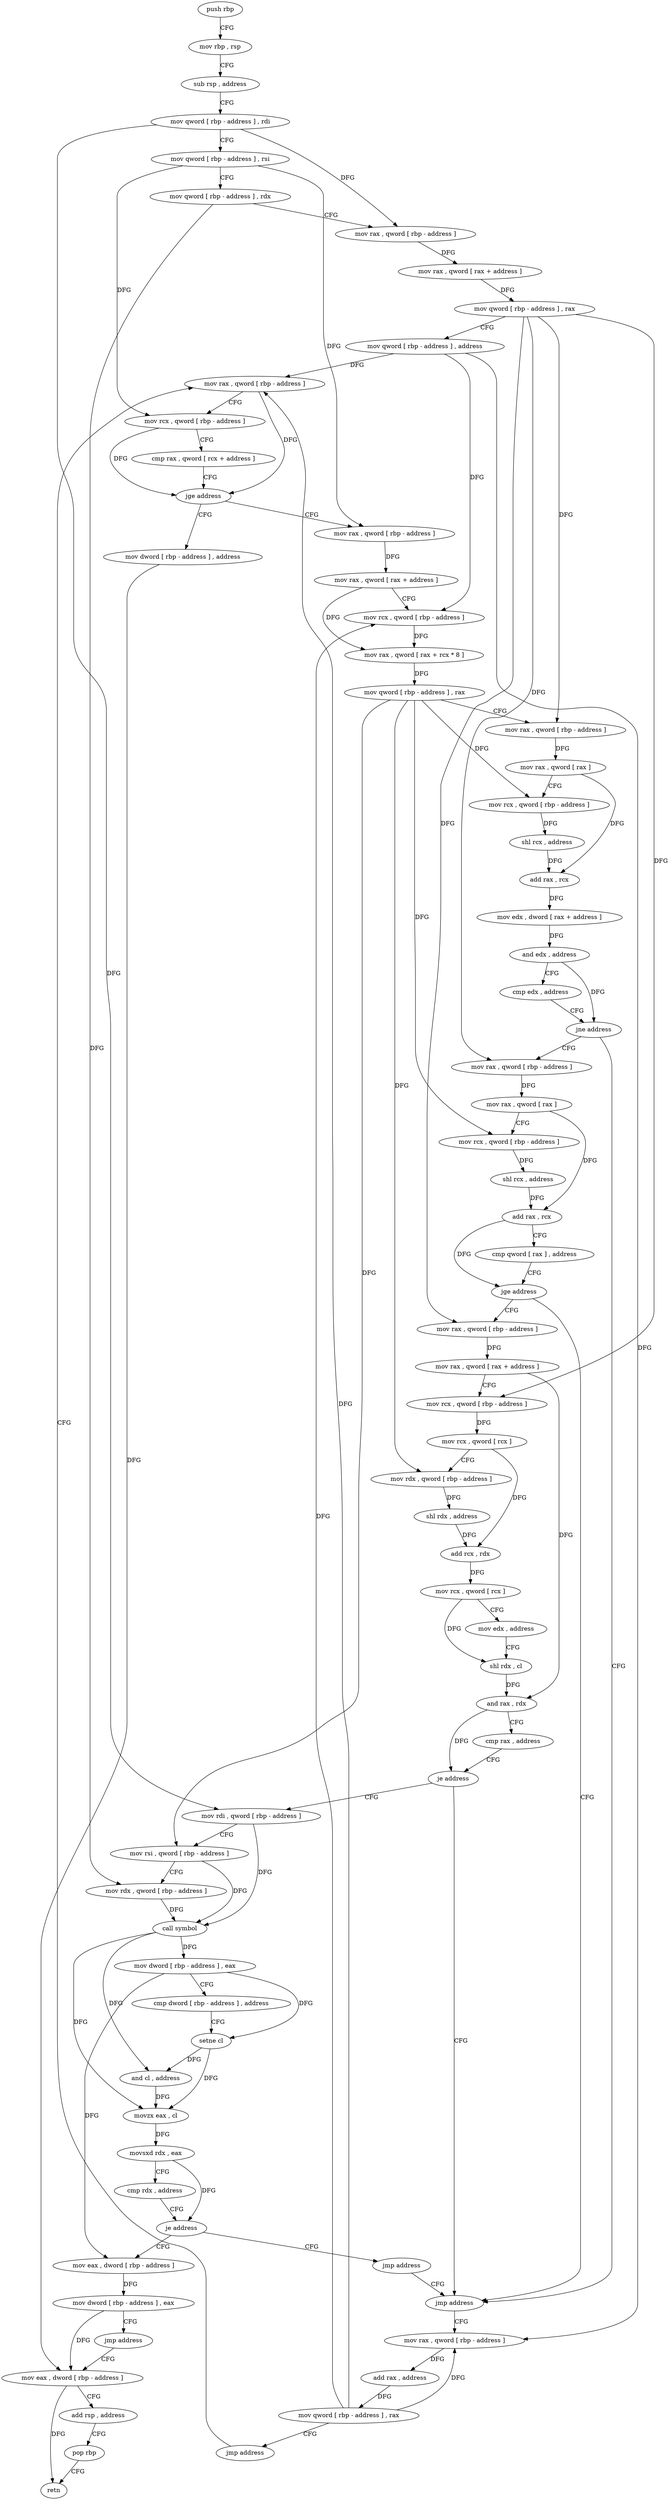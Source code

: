 digraph "func" {
"4290368" [label = "push rbp" ]
"4290369" [label = "mov rbp , rsp" ]
"4290372" [label = "sub rsp , address" ]
"4290376" [label = "mov qword [ rbp - address ] , rdi" ]
"4290380" [label = "mov qword [ rbp - address ] , rsi" ]
"4290384" [label = "mov qword [ rbp - address ] , rdx" ]
"4290388" [label = "mov rax , qword [ rbp - address ]" ]
"4290392" [label = "mov rax , qword [ rax + address ]" ]
"4290399" [label = "mov qword [ rbp - address ] , rax" ]
"4290403" [label = "mov qword [ rbp - address ] , address" ]
"4290411" [label = "mov rax , qword [ rbp - address ]" ]
"4290652" [label = "mov dword [ rbp - address ] , address" ]
"4290659" [label = "mov eax , dword [ rbp - address ]" ]
"4290429" [label = "mov rax , qword [ rbp - address ]" ]
"4290433" [label = "mov rax , qword [ rax + address ]" ]
"4290437" [label = "mov rcx , qword [ rbp - address ]" ]
"4290441" [label = "mov rax , qword [ rax + rcx * 8 ]" ]
"4290445" [label = "mov qword [ rbp - address ] , rax" ]
"4290449" [label = "mov rax , qword [ rbp - address ]" ]
"4290453" [label = "mov rax , qword [ rax ]" ]
"4290456" [label = "mov rcx , qword [ rbp - address ]" ]
"4290460" [label = "shl rcx , address" ]
"4290464" [label = "add rax , rcx" ]
"4290467" [label = "mov edx , dword [ rax + address ]" ]
"4290470" [label = "and edx , address" ]
"4290476" [label = "cmp edx , address" ]
"4290479" [label = "jne address" ]
"4290628" [label = "jmp address" ]
"4290485" [label = "mov rax , qword [ rbp - address ]" ]
"4290633" [label = "mov rax , qword [ rbp - address ]" ]
"4290489" [label = "mov rax , qword [ rax ]" ]
"4290492" [label = "mov rcx , qword [ rbp - address ]" ]
"4290496" [label = "shl rcx , address" ]
"4290500" [label = "add rax , rcx" ]
"4290503" [label = "cmp qword [ rax ] , address" ]
"4290507" [label = "jge address" ]
"4290513" [label = "mov rax , qword [ rbp - address ]" ]
"4290637" [label = "add rax , address" ]
"4290643" [label = "mov qword [ rbp - address ] , rax" ]
"4290647" [label = "jmp address" ]
"4290517" [label = "mov rax , qword [ rax + address ]" ]
"4290524" [label = "mov rcx , qword [ rbp - address ]" ]
"4290528" [label = "mov rcx , qword [ rcx ]" ]
"4290531" [label = "mov rdx , qword [ rbp - address ]" ]
"4290535" [label = "shl rdx , address" ]
"4290539" [label = "add rcx , rdx" ]
"4290542" [label = "mov rcx , qword [ rcx ]" ]
"4290545" [label = "mov edx , address" ]
"4290550" [label = "shl rdx , cl" ]
"4290553" [label = "and rax , rdx" ]
"4290556" [label = "cmp rax , address" ]
"4290560" [label = "je address" ]
"4290566" [label = "mov rdi , qword [ rbp - address ]" ]
"4290415" [label = "mov rcx , qword [ rbp - address ]" ]
"4290419" [label = "cmp rax , qword [ rcx + address ]" ]
"4290423" [label = "jge address" ]
"4290570" [label = "mov rsi , qword [ rbp - address ]" ]
"4290574" [label = "mov rdx , qword [ rbp - address ]" ]
"4290578" [label = "call symbol" ]
"4290583" [label = "mov dword [ rbp - address ] , eax" ]
"4290586" [label = "cmp dword [ rbp - address ] , address" ]
"4290590" [label = "setne cl" ]
"4290593" [label = "and cl , address" ]
"4290596" [label = "movzx eax , cl" ]
"4290599" [label = "movsxd rdx , eax" ]
"4290602" [label = "cmp rdx , address" ]
"4290606" [label = "je address" ]
"4290623" [label = "jmp address" ]
"4290612" [label = "mov eax , dword [ rbp - address ]" ]
"4290615" [label = "mov dword [ rbp - address ] , eax" ]
"4290618" [label = "jmp address" ]
"4290662" [label = "add rsp , address" ]
"4290666" [label = "pop rbp" ]
"4290667" [label = "retn" ]
"4290368" -> "4290369" [ label = "CFG" ]
"4290369" -> "4290372" [ label = "CFG" ]
"4290372" -> "4290376" [ label = "CFG" ]
"4290376" -> "4290380" [ label = "CFG" ]
"4290376" -> "4290388" [ label = "DFG" ]
"4290376" -> "4290566" [ label = "DFG" ]
"4290380" -> "4290384" [ label = "CFG" ]
"4290380" -> "4290415" [ label = "DFG" ]
"4290380" -> "4290429" [ label = "DFG" ]
"4290384" -> "4290388" [ label = "CFG" ]
"4290384" -> "4290574" [ label = "DFG" ]
"4290388" -> "4290392" [ label = "DFG" ]
"4290392" -> "4290399" [ label = "DFG" ]
"4290399" -> "4290403" [ label = "CFG" ]
"4290399" -> "4290449" [ label = "DFG" ]
"4290399" -> "4290485" [ label = "DFG" ]
"4290399" -> "4290513" [ label = "DFG" ]
"4290399" -> "4290524" [ label = "DFG" ]
"4290403" -> "4290411" [ label = "DFG" ]
"4290403" -> "4290437" [ label = "DFG" ]
"4290403" -> "4290633" [ label = "DFG" ]
"4290411" -> "4290415" [ label = "CFG" ]
"4290411" -> "4290423" [ label = "DFG" ]
"4290652" -> "4290659" [ label = "DFG" ]
"4290659" -> "4290662" [ label = "CFG" ]
"4290659" -> "4290667" [ label = "DFG" ]
"4290429" -> "4290433" [ label = "DFG" ]
"4290433" -> "4290437" [ label = "CFG" ]
"4290433" -> "4290441" [ label = "DFG" ]
"4290437" -> "4290441" [ label = "DFG" ]
"4290441" -> "4290445" [ label = "DFG" ]
"4290445" -> "4290449" [ label = "CFG" ]
"4290445" -> "4290456" [ label = "DFG" ]
"4290445" -> "4290492" [ label = "DFG" ]
"4290445" -> "4290531" [ label = "DFG" ]
"4290445" -> "4290570" [ label = "DFG" ]
"4290449" -> "4290453" [ label = "DFG" ]
"4290453" -> "4290456" [ label = "CFG" ]
"4290453" -> "4290464" [ label = "DFG" ]
"4290456" -> "4290460" [ label = "DFG" ]
"4290460" -> "4290464" [ label = "DFG" ]
"4290464" -> "4290467" [ label = "DFG" ]
"4290467" -> "4290470" [ label = "DFG" ]
"4290470" -> "4290476" [ label = "CFG" ]
"4290470" -> "4290479" [ label = "DFG" ]
"4290476" -> "4290479" [ label = "CFG" ]
"4290479" -> "4290628" [ label = "CFG" ]
"4290479" -> "4290485" [ label = "CFG" ]
"4290628" -> "4290633" [ label = "CFG" ]
"4290485" -> "4290489" [ label = "DFG" ]
"4290633" -> "4290637" [ label = "DFG" ]
"4290489" -> "4290492" [ label = "CFG" ]
"4290489" -> "4290500" [ label = "DFG" ]
"4290492" -> "4290496" [ label = "DFG" ]
"4290496" -> "4290500" [ label = "DFG" ]
"4290500" -> "4290503" [ label = "CFG" ]
"4290500" -> "4290507" [ label = "DFG" ]
"4290503" -> "4290507" [ label = "CFG" ]
"4290507" -> "4290628" [ label = "CFG" ]
"4290507" -> "4290513" [ label = "CFG" ]
"4290513" -> "4290517" [ label = "DFG" ]
"4290637" -> "4290643" [ label = "DFG" ]
"4290643" -> "4290647" [ label = "CFG" ]
"4290643" -> "4290411" [ label = "DFG" ]
"4290643" -> "4290437" [ label = "DFG" ]
"4290643" -> "4290633" [ label = "DFG" ]
"4290647" -> "4290411" [ label = "CFG" ]
"4290517" -> "4290524" [ label = "CFG" ]
"4290517" -> "4290553" [ label = "DFG" ]
"4290524" -> "4290528" [ label = "DFG" ]
"4290528" -> "4290531" [ label = "CFG" ]
"4290528" -> "4290539" [ label = "DFG" ]
"4290531" -> "4290535" [ label = "DFG" ]
"4290535" -> "4290539" [ label = "DFG" ]
"4290539" -> "4290542" [ label = "DFG" ]
"4290542" -> "4290545" [ label = "CFG" ]
"4290542" -> "4290550" [ label = "DFG" ]
"4290545" -> "4290550" [ label = "CFG" ]
"4290550" -> "4290553" [ label = "DFG" ]
"4290553" -> "4290556" [ label = "CFG" ]
"4290553" -> "4290560" [ label = "DFG" ]
"4290556" -> "4290560" [ label = "CFG" ]
"4290560" -> "4290628" [ label = "CFG" ]
"4290560" -> "4290566" [ label = "CFG" ]
"4290566" -> "4290570" [ label = "CFG" ]
"4290566" -> "4290578" [ label = "DFG" ]
"4290415" -> "4290419" [ label = "CFG" ]
"4290415" -> "4290423" [ label = "DFG" ]
"4290419" -> "4290423" [ label = "CFG" ]
"4290423" -> "4290652" [ label = "CFG" ]
"4290423" -> "4290429" [ label = "CFG" ]
"4290570" -> "4290574" [ label = "CFG" ]
"4290570" -> "4290578" [ label = "DFG" ]
"4290574" -> "4290578" [ label = "DFG" ]
"4290578" -> "4290583" [ label = "DFG" ]
"4290578" -> "4290593" [ label = "DFG" ]
"4290578" -> "4290596" [ label = "DFG" ]
"4290583" -> "4290586" [ label = "CFG" ]
"4290583" -> "4290590" [ label = "DFG" ]
"4290583" -> "4290612" [ label = "DFG" ]
"4290586" -> "4290590" [ label = "CFG" ]
"4290590" -> "4290593" [ label = "DFG" ]
"4290590" -> "4290596" [ label = "DFG" ]
"4290593" -> "4290596" [ label = "DFG" ]
"4290596" -> "4290599" [ label = "DFG" ]
"4290599" -> "4290602" [ label = "CFG" ]
"4290599" -> "4290606" [ label = "DFG" ]
"4290602" -> "4290606" [ label = "CFG" ]
"4290606" -> "4290623" [ label = "CFG" ]
"4290606" -> "4290612" [ label = "CFG" ]
"4290623" -> "4290628" [ label = "CFG" ]
"4290612" -> "4290615" [ label = "DFG" ]
"4290615" -> "4290618" [ label = "CFG" ]
"4290615" -> "4290659" [ label = "DFG" ]
"4290618" -> "4290659" [ label = "CFG" ]
"4290662" -> "4290666" [ label = "CFG" ]
"4290666" -> "4290667" [ label = "CFG" ]
}
